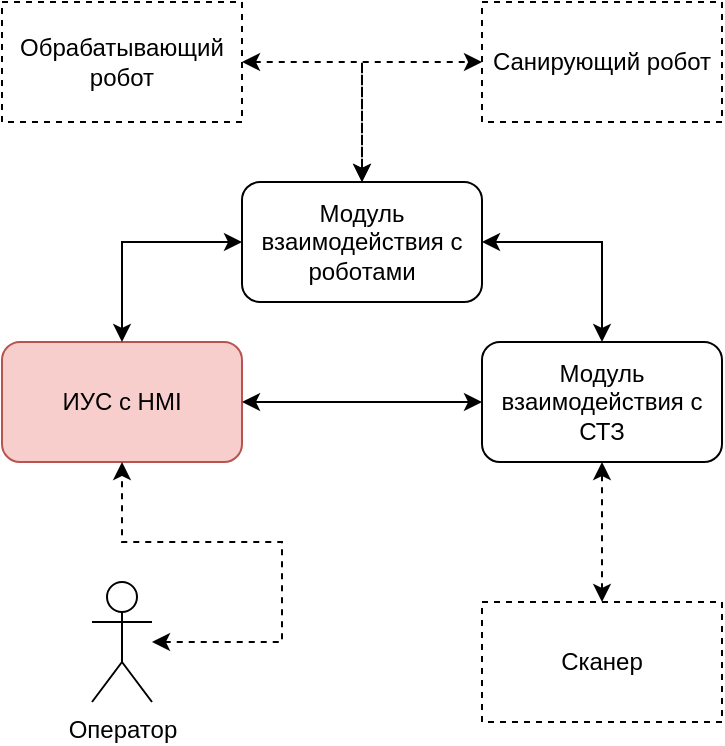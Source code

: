 <mxfile version="13.10.5" type="github">
  <diagram id="pvPfpFlzpVbjaPhK2XxU" name="Page-1">
    <mxGraphModel dx="1038" dy="523" grid="1" gridSize="10" guides="1" tooltips="1" connect="1" arrows="1" fold="1" page="1" pageScale="1" pageWidth="827" pageHeight="1169" math="0" shadow="0">
      <root>
        <mxCell id="0" />
        <mxCell id="1" parent="0" />
        <mxCell id="ULNSHCbFsgIYhbVf04v8-1" value="ИУС с HMI" style="rounded=1;whiteSpace=wrap;html=1;fillColor=#f8cecc;strokeColor=#b85450;" parent="1" vertex="1">
          <mxGeometry x="240" y="300" width="120" height="60" as="geometry" />
        </mxCell>
        <mxCell id="ULNSHCbFsgIYhbVf04v8-2" value="Модуль взаимодействия с СТЗ" style="rounded=1;whiteSpace=wrap;html=1;" parent="1" vertex="1">
          <mxGeometry x="480" y="300" width="120" height="60" as="geometry" />
        </mxCell>
        <mxCell id="ULNSHCbFsgIYhbVf04v8-3" value="Модуль взаимодействия с роботами" style="rounded=1;whiteSpace=wrap;html=1;" parent="1" vertex="1">
          <mxGeometry x="360" y="220" width="120" height="60" as="geometry" />
        </mxCell>
        <mxCell id="ULNSHCbFsgIYhbVf04v8-11" value="Санирующий робот" style="rounded=0;whiteSpace=wrap;html=1;dashed=1;" parent="1" vertex="1">
          <mxGeometry x="480" y="130" width="120" height="60" as="geometry" />
        </mxCell>
        <mxCell id="ULNSHCbFsgIYhbVf04v8-12" value="Обрабатывающий робот" style="rounded=0;whiteSpace=wrap;html=1;dashed=1;" parent="1" vertex="1">
          <mxGeometry x="240" y="130" width="120" height="60" as="geometry" />
        </mxCell>
        <mxCell id="ULNSHCbFsgIYhbVf04v8-15" value="" style="endArrow=classic;startArrow=classic;html=1;exitX=0.5;exitY=0;exitDx=0;exitDy=0;entryX=0;entryY=0.5;entryDx=0;entryDy=0;dashed=1;rounded=0;" parent="1" source="ULNSHCbFsgIYhbVf04v8-3" target="ULNSHCbFsgIYhbVf04v8-11" edge="1">
          <mxGeometry width="50" height="50" relative="1" as="geometry">
            <mxPoint x="406" y="200" as="sourcePoint" />
            <mxPoint x="456" y="150" as="targetPoint" />
            <Array as="points">
              <mxPoint x="420" y="160" />
            </Array>
          </mxGeometry>
        </mxCell>
        <mxCell id="ULNSHCbFsgIYhbVf04v8-19" value="" style="endArrow=classic;startArrow=classic;html=1;exitX=1;exitY=0.5;exitDx=0;exitDy=0;dashed=1;rounded=0;" parent="1" source="ULNSHCbFsgIYhbVf04v8-12" edge="1">
          <mxGeometry width="50" height="50" relative="1" as="geometry">
            <mxPoint x="490" y="400" as="sourcePoint" />
            <mxPoint x="420" y="220" as="targetPoint" />
            <Array as="points">
              <mxPoint x="420" y="160" />
            </Array>
          </mxGeometry>
        </mxCell>
        <mxCell id="ULNSHCbFsgIYhbVf04v8-21" value="" style="endArrow=classic;startArrow=classic;html=1;entryX=0;entryY=0.5;entryDx=0;entryDy=0;exitX=0.5;exitY=0;exitDx=0;exitDy=0;rounded=0;" parent="1" source="ULNSHCbFsgIYhbVf04v8-1" target="ULNSHCbFsgIYhbVf04v8-3" edge="1">
          <mxGeometry width="50" height="50" relative="1" as="geometry">
            <mxPoint x="150" y="310" as="sourcePoint" />
            <mxPoint x="200" y="260" as="targetPoint" />
            <Array as="points">
              <mxPoint x="300" y="250" />
            </Array>
          </mxGeometry>
        </mxCell>
        <mxCell id="ULNSHCbFsgIYhbVf04v8-22" value="" style="endArrow=classic;startArrow=classic;html=1;exitX=1;exitY=0.5;exitDx=0;exitDy=0;entryX=0.5;entryY=0;entryDx=0;entryDy=0;rounded=0;" parent="1" source="ULNSHCbFsgIYhbVf04v8-3" target="ULNSHCbFsgIYhbVf04v8-2" edge="1">
          <mxGeometry width="50" height="50" relative="1" as="geometry">
            <mxPoint x="580" y="280" as="sourcePoint" />
            <mxPoint x="630" y="230" as="targetPoint" />
            <Array as="points">
              <mxPoint x="540" y="250" />
            </Array>
          </mxGeometry>
        </mxCell>
        <mxCell id="ULNSHCbFsgIYhbVf04v8-23" value="Сканер" style="rounded=0;whiteSpace=wrap;html=1;dashed=1;" parent="1" vertex="1">
          <mxGeometry x="480" y="430" width="120" height="60" as="geometry" />
        </mxCell>
        <mxCell id="ULNSHCbFsgIYhbVf04v8-24" value="" style="endArrow=classic;startArrow=classic;html=1;exitX=0.5;exitY=0;exitDx=0;exitDy=0;entryX=0.5;entryY=1;entryDx=0;entryDy=0;rounded=0;dashed=1;" parent="1" source="ULNSHCbFsgIYhbVf04v8-23" target="ULNSHCbFsgIYhbVf04v8-2" edge="1">
          <mxGeometry width="50" height="50" relative="1" as="geometry">
            <mxPoint x="550" y="430" as="sourcePoint" />
            <mxPoint x="600" y="380" as="targetPoint" />
            <Array as="points">
              <mxPoint x="540" y="420" />
            </Array>
          </mxGeometry>
        </mxCell>
        <mxCell id="ULNSHCbFsgIYhbVf04v8-31" value="" style="edgeStyle=orthogonalEdgeStyle;rounded=0;orthogonalLoop=1;jettySize=auto;html=1;dashed=1;entryX=0.5;entryY=1;entryDx=0;entryDy=0;startArrow=classic;startFill=1;" parent="1" source="ULNSHCbFsgIYhbVf04v8-25" target="ULNSHCbFsgIYhbVf04v8-1" edge="1">
          <mxGeometry relative="1" as="geometry">
            <mxPoint x="395" y="450" as="targetPoint" />
            <Array as="points">
              <mxPoint x="380" y="450" />
              <mxPoint x="380" y="400" />
              <mxPoint x="300" y="400" />
            </Array>
          </mxGeometry>
        </mxCell>
        <mxCell id="ULNSHCbFsgIYhbVf04v8-25" value="Оператор" style="shape=umlActor;verticalLabelPosition=bottom;verticalAlign=top;html=1;outlineConnect=0;" parent="1" vertex="1">
          <mxGeometry x="285" y="420" width="30" height="60" as="geometry" />
        </mxCell>
        <mxCell id="hqfw9QX2HwpBdxjIBEY3-1" value="" style="endArrow=classic;startArrow=classic;html=1;exitX=1;exitY=0.5;exitDx=0;exitDy=0;entryX=0;entryY=0.5;entryDx=0;entryDy=0;" edge="1" parent="1" source="ULNSHCbFsgIYhbVf04v8-1" target="ULNSHCbFsgIYhbVf04v8-2">
          <mxGeometry width="50" height="50" relative="1" as="geometry">
            <mxPoint x="380" y="360" as="sourcePoint" />
            <mxPoint x="430" y="310" as="targetPoint" />
          </mxGeometry>
        </mxCell>
      </root>
    </mxGraphModel>
  </diagram>
</mxfile>
